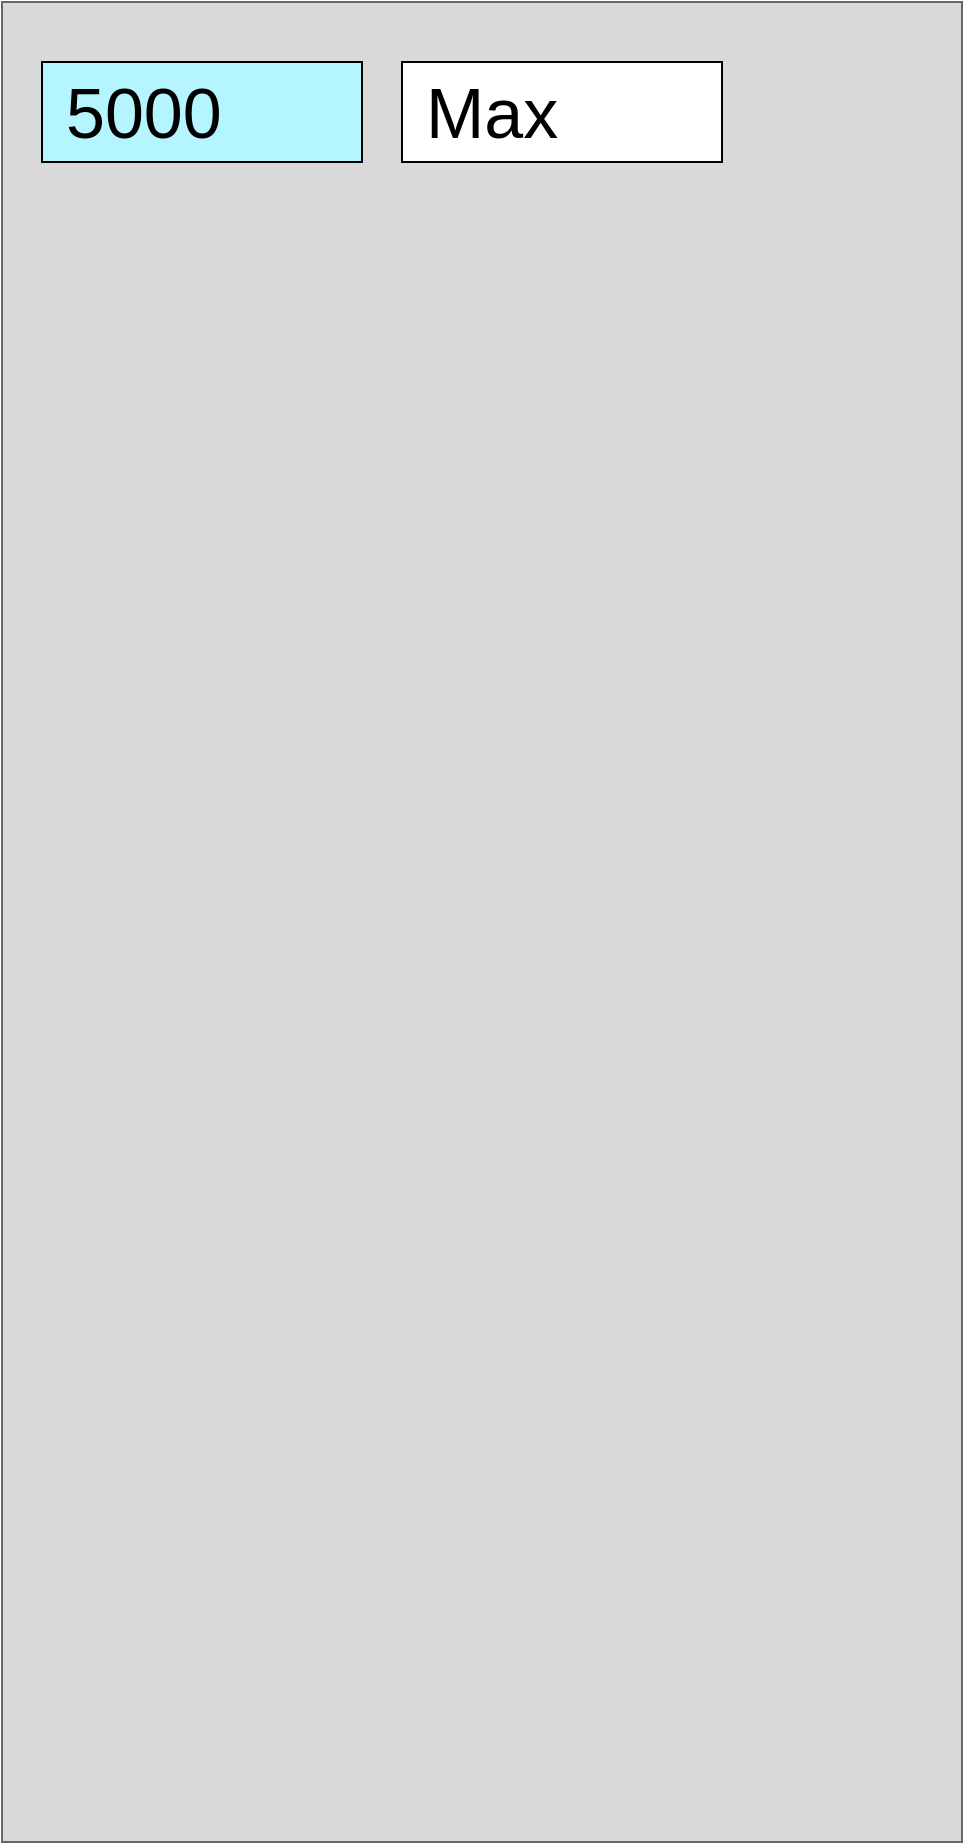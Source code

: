 <mxfile version="21.6.2" type="github">
  <diagram name="Página-1" id="XtlcDogV5BzwaRWPUjlG">
    <mxGraphModel dx="1148" dy="713" grid="1" gridSize="10" guides="1" tooltips="1" connect="1" arrows="1" fold="1" page="1" pageScale="1" pageWidth="827" pageHeight="1169" math="0" shadow="0">
      <root>
        <mxCell id="0" />
        <mxCell id="1" parent="0" />
        <mxCell id="FYs-KnSVNdv7Cbogh14B-2" value="" style="rounded=0;whiteSpace=wrap;html=1;movable=0;resizable=0;rotatable=0;deletable=0;editable=0;locked=1;connectable=0;fillColor=#D9D9D9;fontColor=#333333;strokeColor=#666666;" vertex="1" parent="1">
          <mxGeometry x="40" y="40" width="480" height="920" as="geometry" />
        </mxCell>
        <mxCell id="FYs-KnSVNdv7Cbogh14B-3" value="5000" style="rounded=0;whiteSpace=wrap;html=1;fontSize=35;align=left;spacingLeft=10;fillColor=#B5F5FF;" vertex="1" parent="1">
          <mxGeometry x="60" y="70" width="160" height="50" as="geometry" />
        </mxCell>
        <mxCell id="FYs-KnSVNdv7Cbogh14B-4" value="Max" style="rounded=0;whiteSpace=wrap;html=1;fontSize=35;align=left;spacingLeft=10;" vertex="1" parent="1">
          <mxGeometry x="240" y="70" width="160" height="50" as="geometry" />
        </mxCell>
      </root>
    </mxGraphModel>
  </diagram>
</mxfile>
